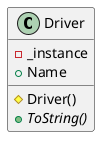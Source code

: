 @startuml
'https://plantuml.com/sequence-diagram


class Driver 
{
 -_instance
 +Name

 #Driver()
 {abstract} +ToString()
 
}







@enduml